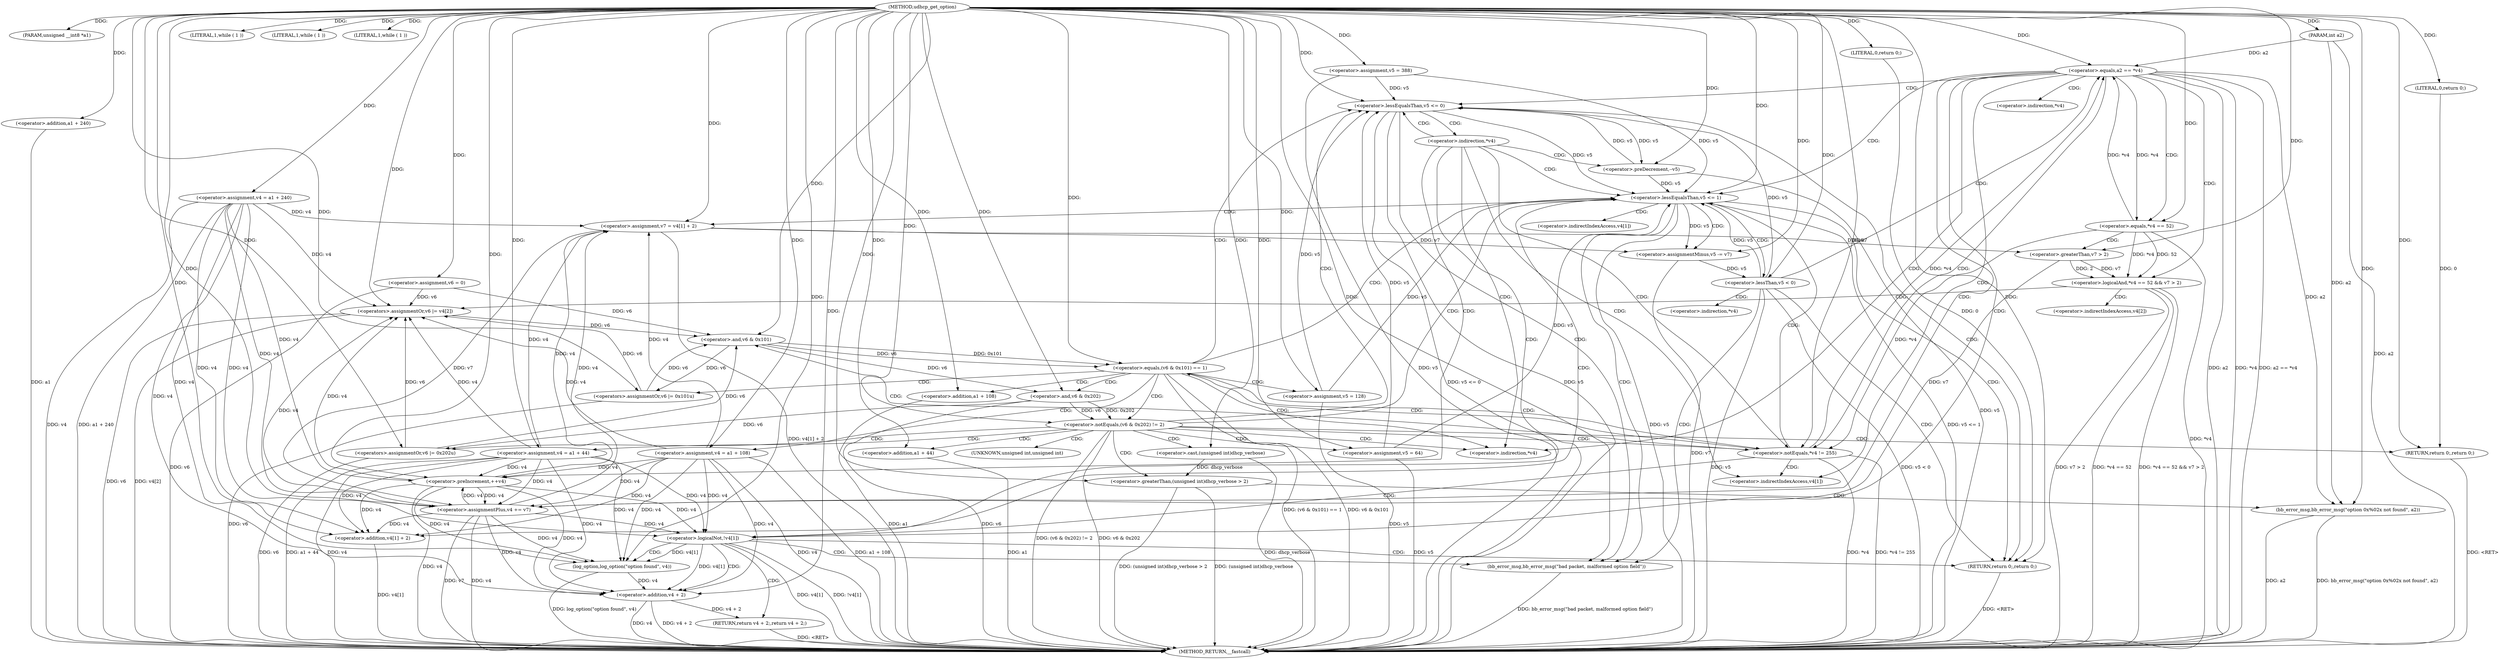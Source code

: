 digraph udhcp_get_option {  
"1000105" [label = "(METHOD,udhcp_get_option)" ]
"1000262" [label = "(METHOD_RETURN,__fastcall)" ]
"1000106" [label = "(PARAM,unsigned __int8 *a1)" ]
"1000107" [label = "(PARAM,int a2)" ]
"1000113" [label = "(<operator>.assignment,v6 = 0)" ]
"1000116" [label = "(<operator>.assignment,v4 = a1 + 240)" ]
"1000118" [label = "(<operator>.addition,a1 + 240)" ]
"1000121" [label = "(<operator>.assignment,v5 = 388)" ]
"1000125" [label = "(LITERAL,1,while ( 1 ))" ]
"1000128" [label = "(LITERAL,1,while ( 1 ))" ]
"1000131" [label = "(LITERAL,1,while ( 1 ))" ]
"1000134" [label = "(<operator>.lessEqualsThan,v5 <= 0)" ]
"1000142" [label = "(<operator>.preDecrement,--v5)" ]
"1000144" [label = "(<operator>.preIncrement,++v4)" ]
"1000147" [label = "(<operator>.notEquals,*v4 != 255)" ]
"1000153" [label = "(<operator>.equals,(v6 & 0x101) == 1)" ]
"1000154" [label = "(<operator>.and,v6 & 0x101)" ]
"1000159" [label = "(<operators>.assignmentOr,v6 |= 0x101u)" ]
"1000162" [label = "(<operator>.assignment,v4 = a1 + 108)" ]
"1000164" [label = "(<operator>.addition,a1 + 108)" ]
"1000167" [label = "(<operator>.assignment,v5 = 128)" ]
"1000173" [label = "(<operator>.notEquals,(v6 & 0x202) != 2)" ]
"1000174" [label = "(<operator>.and,v6 & 0x202)" ]
"1000180" [label = "(<operator>.greaterThan,(unsigned int)dhcp_verbose > 2)" ]
"1000181" [label = "(<operator>.cast,(unsigned int)dhcp_verbose)" ]
"1000185" [label = "(bb_error_msg,bb_error_msg(\"option 0x%02x not found\", a2))" ]
"1000188" [label = "(RETURN,return 0;,return 0;)" ]
"1000189" [label = "(LITERAL,0,return 0;)" ]
"1000190" [label = "(<operators>.assignmentOr,v6 |= 0x202u)" ]
"1000193" [label = "(<operator>.assignment,v4 = a1 + 44)" ]
"1000195" [label = "(<operator>.addition,a1 + 44)" ]
"1000198" [label = "(<operator>.assignment,v5 = 64)" ]
"1000202" [label = "(<operator>.lessEqualsThan,v5 <= 1)" ]
"1000206" [label = "(<operator>.assignment,v7 = v4[1] + 2)" ]
"1000208" [label = "(<operator>.addition,v4[1] + 2)" ]
"1000213" [label = "(<operator>.assignmentMinus,v5 -= v7)" ]
"1000217" [label = "(<operator>.lessThan,v5 < 0)" ]
"1000222" [label = "(<operator>.equals,a2 == *v4)" ]
"1000228" [label = "(<operator>.logicalAnd,*v4 == 52 && v7 > 2)" ]
"1000229" [label = "(<operator>.equals,*v4 == 52)" ]
"1000233" [label = "(<operator>.greaterThan,v7 > 2)" ]
"1000236" [label = "(<operators>.assignmentOr,v6 |= v4[2])" ]
"1000241" [label = "(<operator>.assignmentPlus,v4 += v7)" ]
"1000245" [label = "(<operator>.logicalNot,!v4[1])" ]
"1000251" [label = "(bb_error_msg,bb_error_msg(\"bad packet, malformed option field\"))" ]
"1000253" [label = "(RETURN,return 0;,return 0;)" ]
"1000254" [label = "(LITERAL,0,return 0;)" ]
"1000255" [label = "(log_option,log_option(\"option found\", v4))" ]
"1000258" [label = "(RETURN,return v4 + 2;,return v4 + 2;)" ]
"1000259" [label = "(<operator>.addition,v4 + 2)" ]
"1000139" [label = "(<operator>.indirection,*v4)" ]
"1000148" [label = "(<operator>.indirection,*v4)" ]
"1000182" [label = "(UNKNOWN,unsigned int,unsigned int)" ]
"1000209" [label = "(<operator>.indirectIndexAccess,v4[1])" ]
"1000224" [label = "(<operator>.indirection,*v4)" ]
"1000230" [label = "(<operator>.indirection,*v4)" ]
"1000238" [label = "(<operator>.indirectIndexAccess,v4[2])" ]
"1000246" [label = "(<operator>.indirectIndexAccess,v4[1])" ]
  "1000134" -> "1000262"  [ label = "DDG: v5 <= 0"] 
  "1000118" -> "1000262"  [ label = "DDG: a1"] 
  "1000134" -> "1000262"  [ label = "DDG: v5"] 
  "1000144" -> "1000262"  [ label = "DDG: v4"] 
  "1000251" -> "1000262"  [ label = "DDG: bb_error_msg(\"bad packet, malformed option field\")"] 
  "1000259" -> "1000262"  [ label = "DDG: v4"] 
  "1000180" -> "1000262"  [ label = "DDG: (unsigned int)dhcp_verbose"] 
  "1000162" -> "1000262"  [ label = "DDG: a1 + 108"] 
  "1000241" -> "1000262"  [ label = "DDG: v7"] 
  "1000217" -> "1000262"  [ label = "DDG: v5"] 
  "1000193" -> "1000262"  [ label = "DDG: v4"] 
  "1000142" -> "1000262"  [ label = "DDG: v5"] 
  "1000107" -> "1000262"  [ label = "DDG: a2"] 
  "1000190" -> "1000262"  [ label = "DDG: v6"] 
  "1000116" -> "1000262"  [ label = "DDG: v4"] 
  "1000198" -> "1000262"  [ label = "DDG: v5"] 
  "1000162" -> "1000262"  [ label = "DDG: v4"] 
  "1000202" -> "1000262"  [ label = "DDG: v5"] 
  "1000222" -> "1000262"  [ label = "DDG: a2"] 
  "1000259" -> "1000262"  [ label = "DDG: v4 + 2"] 
  "1000173" -> "1000262"  [ label = "DDG: v6 & 0x202"] 
  "1000228" -> "1000262"  [ label = "DDG: v7 > 2"] 
  "1000116" -> "1000262"  [ label = "DDG: a1 + 240"] 
  "1000121" -> "1000262"  [ label = "DDG: v5"] 
  "1000245" -> "1000262"  [ label = "DDG: v4[1]"] 
  "1000217" -> "1000262"  [ label = "DDG: v5 < 0"] 
  "1000229" -> "1000262"  [ label = "DDG: *v4"] 
  "1000228" -> "1000262"  [ label = "DDG: *v4 == 52"] 
  "1000153" -> "1000262"  [ label = "DDG: (v6 & 0x101) == 1"] 
  "1000181" -> "1000262"  [ label = "DDG: dhcp_verbose"] 
  "1000222" -> "1000262"  [ label = "DDG: *v4"] 
  "1000180" -> "1000262"  [ label = "DDG: (unsigned int)dhcp_verbose > 2"] 
  "1000147" -> "1000262"  [ label = "DDG: *v4 != 255"] 
  "1000147" -> "1000262"  [ label = "DDG: *v4"] 
  "1000213" -> "1000262"  [ label = "DDG: v7"] 
  "1000236" -> "1000262"  [ label = "DDG: v6"] 
  "1000255" -> "1000262"  [ label = "DDG: log_option(\"option found\", v4)"] 
  "1000185" -> "1000262"  [ label = "DDG: bb_error_msg(\"option 0x%02x not found\", a2)"] 
  "1000222" -> "1000262"  [ label = "DDG: a2 == *v4"] 
  "1000208" -> "1000262"  [ label = "DDG: v4[1]"] 
  "1000206" -> "1000262"  [ label = "DDG: v4[1] + 2"] 
  "1000185" -> "1000262"  [ label = "DDG: a2"] 
  "1000228" -> "1000262"  [ label = "DDG: *v4 == 52 && v7 > 2"] 
  "1000113" -> "1000262"  [ label = "DDG: v6"] 
  "1000241" -> "1000262"  [ label = "DDG: v4"] 
  "1000195" -> "1000262"  [ label = "DDG: a1"] 
  "1000173" -> "1000262"  [ label = "DDG: (v6 & 0x202) != 2"] 
  "1000236" -> "1000262"  [ label = "DDG: v4[2]"] 
  "1000159" -> "1000262"  [ label = "DDG: v6"] 
  "1000193" -> "1000262"  [ label = "DDG: a1 + 44"] 
  "1000174" -> "1000262"  [ label = "DDG: v6"] 
  "1000202" -> "1000262"  [ label = "DDG: v5 <= 1"] 
  "1000153" -> "1000262"  [ label = "DDG: v6 & 0x101"] 
  "1000245" -> "1000262"  [ label = "DDG: !v4[1]"] 
  "1000167" -> "1000262"  [ label = "DDG: v5"] 
  "1000164" -> "1000262"  [ label = "DDG: a1"] 
  "1000253" -> "1000262"  [ label = "DDG: <RET>"] 
  "1000188" -> "1000262"  [ label = "DDG: <RET>"] 
  "1000258" -> "1000262"  [ label = "DDG: <RET>"] 
  "1000105" -> "1000106"  [ label = "DDG: "] 
  "1000105" -> "1000107"  [ label = "DDG: "] 
  "1000105" -> "1000113"  [ label = "DDG: "] 
  "1000105" -> "1000116"  [ label = "DDG: "] 
  "1000105" -> "1000118"  [ label = "DDG: "] 
  "1000105" -> "1000121"  [ label = "DDG: "] 
  "1000105" -> "1000125"  [ label = "DDG: "] 
  "1000105" -> "1000128"  [ label = "DDG: "] 
  "1000105" -> "1000131"  [ label = "DDG: "] 
  "1000198" -> "1000134"  [ label = "DDG: v5"] 
  "1000121" -> "1000134"  [ label = "DDG: v5"] 
  "1000167" -> "1000134"  [ label = "DDG: v5"] 
  "1000217" -> "1000134"  [ label = "DDG: v5"] 
  "1000142" -> "1000134"  [ label = "DDG: v5"] 
  "1000105" -> "1000134"  [ label = "DDG: "] 
  "1000134" -> "1000142"  [ label = "DDG: v5"] 
  "1000105" -> "1000142"  [ label = "DDG: "] 
  "1000193" -> "1000144"  [ label = "DDG: v4"] 
  "1000241" -> "1000144"  [ label = "DDG: v4"] 
  "1000116" -> "1000144"  [ label = "DDG: v4"] 
  "1000162" -> "1000144"  [ label = "DDG: v4"] 
  "1000105" -> "1000144"  [ label = "DDG: "] 
  "1000229" -> "1000147"  [ label = "DDG: *v4"] 
  "1000105" -> "1000147"  [ label = "DDG: "] 
  "1000154" -> "1000153"  [ label = "DDG: v6"] 
  "1000154" -> "1000153"  [ label = "DDG: 0x101"] 
  "1000190" -> "1000154"  [ label = "DDG: v6"] 
  "1000236" -> "1000154"  [ label = "DDG: v6"] 
  "1000113" -> "1000154"  [ label = "DDG: v6"] 
  "1000159" -> "1000154"  [ label = "DDG: v6"] 
  "1000105" -> "1000154"  [ label = "DDG: "] 
  "1000105" -> "1000153"  [ label = "DDG: "] 
  "1000105" -> "1000159"  [ label = "DDG: "] 
  "1000154" -> "1000159"  [ label = "DDG: v6"] 
  "1000105" -> "1000162"  [ label = "DDG: "] 
  "1000105" -> "1000164"  [ label = "DDG: "] 
  "1000105" -> "1000167"  [ label = "DDG: "] 
  "1000174" -> "1000173"  [ label = "DDG: v6"] 
  "1000174" -> "1000173"  [ label = "DDG: 0x202"] 
  "1000154" -> "1000174"  [ label = "DDG: v6"] 
  "1000105" -> "1000174"  [ label = "DDG: "] 
  "1000105" -> "1000173"  [ label = "DDG: "] 
  "1000181" -> "1000180"  [ label = "DDG: dhcp_verbose"] 
  "1000105" -> "1000181"  [ label = "DDG: "] 
  "1000105" -> "1000180"  [ label = "DDG: "] 
  "1000105" -> "1000185"  [ label = "DDG: "] 
  "1000222" -> "1000185"  [ label = "DDG: a2"] 
  "1000107" -> "1000185"  [ label = "DDG: a2"] 
  "1000189" -> "1000188"  [ label = "DDG: 0"] 
  "1000105" -> "1000188"  [ label = "DDG: "] 
  "1000105" -> "1000189"  [ label = "DDG: "] 
  "1000105" -> "1000190"  [ label = "DDG: "] 
  "1000174" -> "1000190"  [ label = "DDG: v6"] 
  "1000105" -> "1000193"  [ label = "DDG: "] 
  "1000105" -> "1000195"  [ label = "DDG: "] 
  "1000105" -> "1000198"  [ label = "DDG: "] 
  "1000198" -> "1000202"  [ label = "DDG: v5"] 
  "1000121" -> "1000202"  [ label = "DDG: v5"] 
  "1000134" -> "1000202"  [ label = "DDG: v5"] 
  "1000167" -> "1000202"  [ label = "DDG: v5"] 
  "1000217" -> "1000202"  [ label = "DDG: v5"] 
  "1000142" -> "1000202"  [ label = "DDG: v5"] 
  "1000105" -> "1000202"  [ label = "DDG: "] 
  "1000193" -> "1000206"  [ label = "DDG: v4"] 
  "1000241" -> "1000206"  [ label = "DDG: v4"] 
  "1000144" -> "1000206"  [ label = "DDG: v4"] 
  "1000116" -> "1000206"  [ label = "DDG: v4"] 
  "1000162" -> "1000206"  [ label = "DDG: v4"] 
  "1000105" -> "1000206"  [ label = "DDG: "] 
  "1000193" -> "1000208"  [ label = "DDG: v4"] 
  "1000241" -> "1000208"  [ label = "DDG: v4"] 
  "1000144" -> "1000208"  [ label = "DDG: v4"] 
  "1000116" -> "1000208"  [ label = "DDG: v4"] 
  "1000162" -> "1000208"  [ label = "DDG: v4"] 
  "1000105" -> "1000208"  [ label = "DDG: "] 
  "1000206" -> "1000213"  [ label = "DDG: v7"] 
  "1000105" -> "1000213"  [ label = "DDG: "] 
  "1000202" -> "1000213"  [ label = "DDG: v5"] 
  "1000213" -> "1000217"  [ label = "DDG: v5"] 
  "1000105" -> "1000217"  [ label = "DDG: "] 
  "1000107" -> "1000222"  [ label = "DDG: a2"] 
  "1000105" -> "1000222"  [ label = "DDG: "] 
  "1000229" -> "1000222"  [ label = "DDG: *v4"] 
  "1000147" -> "1000222"  [ label = "DDG: *v4"] 
  "1000229" -> "1000228"  [ label = "DDG: *v4"] 
  "1000229" -> "1000228"  [ label = "DDG: 52"] 
  "1000222" -> "1000229"  [ label = "DDG: *v4"] 
  "1000105" -> "1000229"  [ label = "DDG: "] 
  "1000233" -> "1000228"  [ label = "DDG: v7"] 
  "1000233" -> "1000228"  [ label = "DDG: 2"] 
  "1000105" -> "1000233"  [ label = "DDG: "] 
  "1000206" -> "1000233"  [ label = "DDG: v7"] 
  "1000193" -> "1000236"  [ label = "DDG: v4"] 
  "1000241" -> "1000236"  [ label = "DDG: v4"] 
  "1000144" -> "1000236"  [ label = "DDG: v4"] 
  "1000116" -> "1000236"  [ label = "DDG: v4"] 
  "1000162" -> "1000236"  [ label = "DDG: v4"] 
  "1000190" -> "1000236"  [ label = "DDG: v6"] 
  "1000113" -> "1000236"  [ label = "DDG: v6"] 
  "1000159" -> "1000236"  [ label = "DDG: v6"] 
  "1000105" -> "1000236"  [ label = "DDG: "] 
  "1000233" -> "1000241"  [ label = "DDG: v7"] 
  "1000105" -> "1000241"  [ label = "DDG: "] 
  "1000206" -> "1000241"  [ label = "DDG: v7"] 
  "1000193" -> "1000241"  [ label = "DDG: v4"] 
  "1000144" -> "1000241"  [ label = "DDG: v4"] 
  "1000116" -> "1000241"  [ label = "DDG: v4"] 
  "1000162" -> "1000241"  [ label = "DDG: v4"] 
  "1000193" -> "1000245"  [ label = "DDG: v4"] 
  "1000241" -> "1000245"  [ label = "DDG: v4"] 
  "1000144" -> "1000245"  [ label = "DDG: v4"] 
  "1000116" -> "1000245"  [ label = "DDG: v4"] 
  "1000162" -> "1000245"  [ label = "DDG: v4"] 
  "1000105" -> "1000251"  [ label = "DDG: "] 
  "1000254" -> "1000253"  [ label = "DDG: 0"] 
  "1000105" -> "1000253"  [ label = "DDG: "] 
  "1000105" -> "1000254"  [ label = "DDG: "] 
  "1000105" -> "1000255"  [ label = "DDG: "] 
  "1000193" -> "1000255"  [ label = "DDG: v4"] 
  "1000245" -> "1000255"  [ label = "DDG: v4[1]"] 
  "1000241" -> "1000255"  [ label = "DDG: v4"] 
  "1000144" -> "1000255"  [ label = "DDG: v4"] 
  "1000116" -> "1000255"  [ label = "DDG: v4"] 
  "1000162" -> "1000255"  [ label = "DDG: v4"] 
  "1000259" -> "1000258"  [ label = "DDG: v4 + 2"] 
  "1000245" -> "1000259"  [ label = "DDG: v4[1]"] 
  "1000255" -> "1000259"  [ label = "DDG: v4"] 
  "1000105" -> "1000259"  [ label = "DDG: "] 
  "1000193" -> "1000259"  [ label = "DDG: v4"] 
  "1000241" -> "1000259"  [ label = "DDG: v4"] 
  "1000144" -> "1000259"  [ label = "DDG: v4"] 
  "1000116" -> "1000259"  [ label = "DDG: v4"] 
  "1000162" -> "1000259"  [ label = "DDG: v4"] 
  "1000134" -> "1000253"  [ label = "CDG: "] 
  "1000134" -> "1000251"  [ label = "CDG: "] 
  "1000134" -> "1000139"  [ label = "CDG: "] 
  "1000139" -> "1000144"  [ label = "CDG: "] 
  "1000139" -> "1000142"  [ label = "CDG: "] 
  "1000139" -> "1000202"  [ label = "CDG: "] 
  "1000139" -> "1000246"  [ label = "CDG: "] 
  "1000139" -> "1000245"  [ label = "CDG: "] 
  "1000139" -> "1000148"  [ label = "CDG: "] 
  "1000139" -> "1000147"  [ label = "CDG: "] 
  "1000139" -> "1000134"  [ label = "CDG: "] 
  "1000147" -> "1000154"  [ label = "CDG: "] 
  "1000147" -> "1000153"  [ label = "CDG: "] 
  "1000147" -> "1000202"  [ label = "CDG: "] 
  "1000147" -> "1000246"  [ label = "CDG: "] 
  "1000147" -> "1000245"  [ label = "CDG: "] 
  "1000153" -> "1000174"  [ label = "CDG: "] 
  "1000153" -> "1000173"  [ label = "CDG: "] 
  "1000153" -> "1000167"  [ label = "CDG: "] 
  "1000153" -> "1000164"  [ label = "CDG: "] 
  "1000153" -> "1000162"  [ label = "CDG: "] 
  "1000153" -> "1000159"  [ label = "CDG: "] 
  "1000153" -> "1000202"  [ label = "CDG: "] 
  "1000153" -> "1000134"  [ label = "CDG: "] 
  "1000153" -> "1000148"  [ label = "CDG: "] 
  "1000153" -> "1000147"  [ label = "CDG: "] 
  "1000173" -> "1000190"  [ label = "CDG: "] 
  "1000173" -> "1000188"  [ label = "CDG: "] 
  "1000173" -> "1000182"  [ label = "CDG: "] 
  "1000173" -> "1000181"  [ label = "CDG: "] 
  "1000173" -> "1000180"  [ label = "CDG: "] 
  "1000173" -> "1000198"  [ label = "CDG: "] 
  "1000173" -> "1000195"  [ label = "CDG: "] 
  "1000173" -> "1000193"  [ label = "CDG: "] 
  "1000173" -> "1000202"  [ label = "CDG: "] 
  "1000173" -> "1000134"  [ label = "CDG: "] 
  "1000173" -> "1000148"  [ label = "CDG: "] 
  "1000173" -> "1000147"  [ label = "CDG: "] 
  "1000180" -> "1000185"  [ label = "CDG: "] 
  "1000202" -> "1000208"  [ label = "CDG: "] 
  "1000202" -> "1000206"  [ label = "CDG: "] 
  "1000202" -> "1000217"  [ label = "CDG: "] 
  "1000202" -> "1000213"  [ label = "CDG: "] 
  "1000202" -> "1000209"  [ label = "CDG: "] 
  "1000202" -> "1000253"  [ label = "CDG: "] 
  "1000202" -> "1000251"  [ label = "CDG: "] 
  "1000217" -> "1000224"  [ label = "CDG: "] 
  "1000217" -> "1000222"  [ label = "CDG: "] 
  "1000217" -> "1000253"  [ label = "CDG: "] 
  "1000217" -> "1000251"  [ label = "CDG: "] 
  "1000222" -> "1000230"  [ label = "CDG: "] 
  "1000222" -> "1000229"  [ label = "CDG: "] 
  "1000222" -> "1000228"  [ label = "CDG: "] 
  "1000222" -> "1000246"  [ label = "CDG: "] 
  "1000222" -> "1000245"  [ label = "CDG: "] 
  "1000222" -> "1000241"  [ label = "CDG: "] 
  "1000222" -> "1000202"  [ label = "CDG: "] 
  "1000222" -> "1000134"  [ label = "CDG: "] 
  "1000222" -> "1000148"  [ label = "CDG: "] 
  "1000222" -> "1000147"  [ label = "CDG: "] 
  "1000228" -> "1000238"  [ label = "CDG: "] 
  "1000228" -> "1000236"  [ label = "CDG: "] 
  "1000229" -> "1000233"  [ label = "CDG: "] 
  "1000245" -> "1000255"  [ label = "CDG: "] 
  "1000245" -> "1000253"  [ label = "CDG: "] 
  "1000245" -> "1000251"  [ label = "CDG: "] 
  "1000245" -> "1000259"  [ label = "CDG: "] 
  "1000245" -> "1000258"  [ label = "CDG: "] 
}
